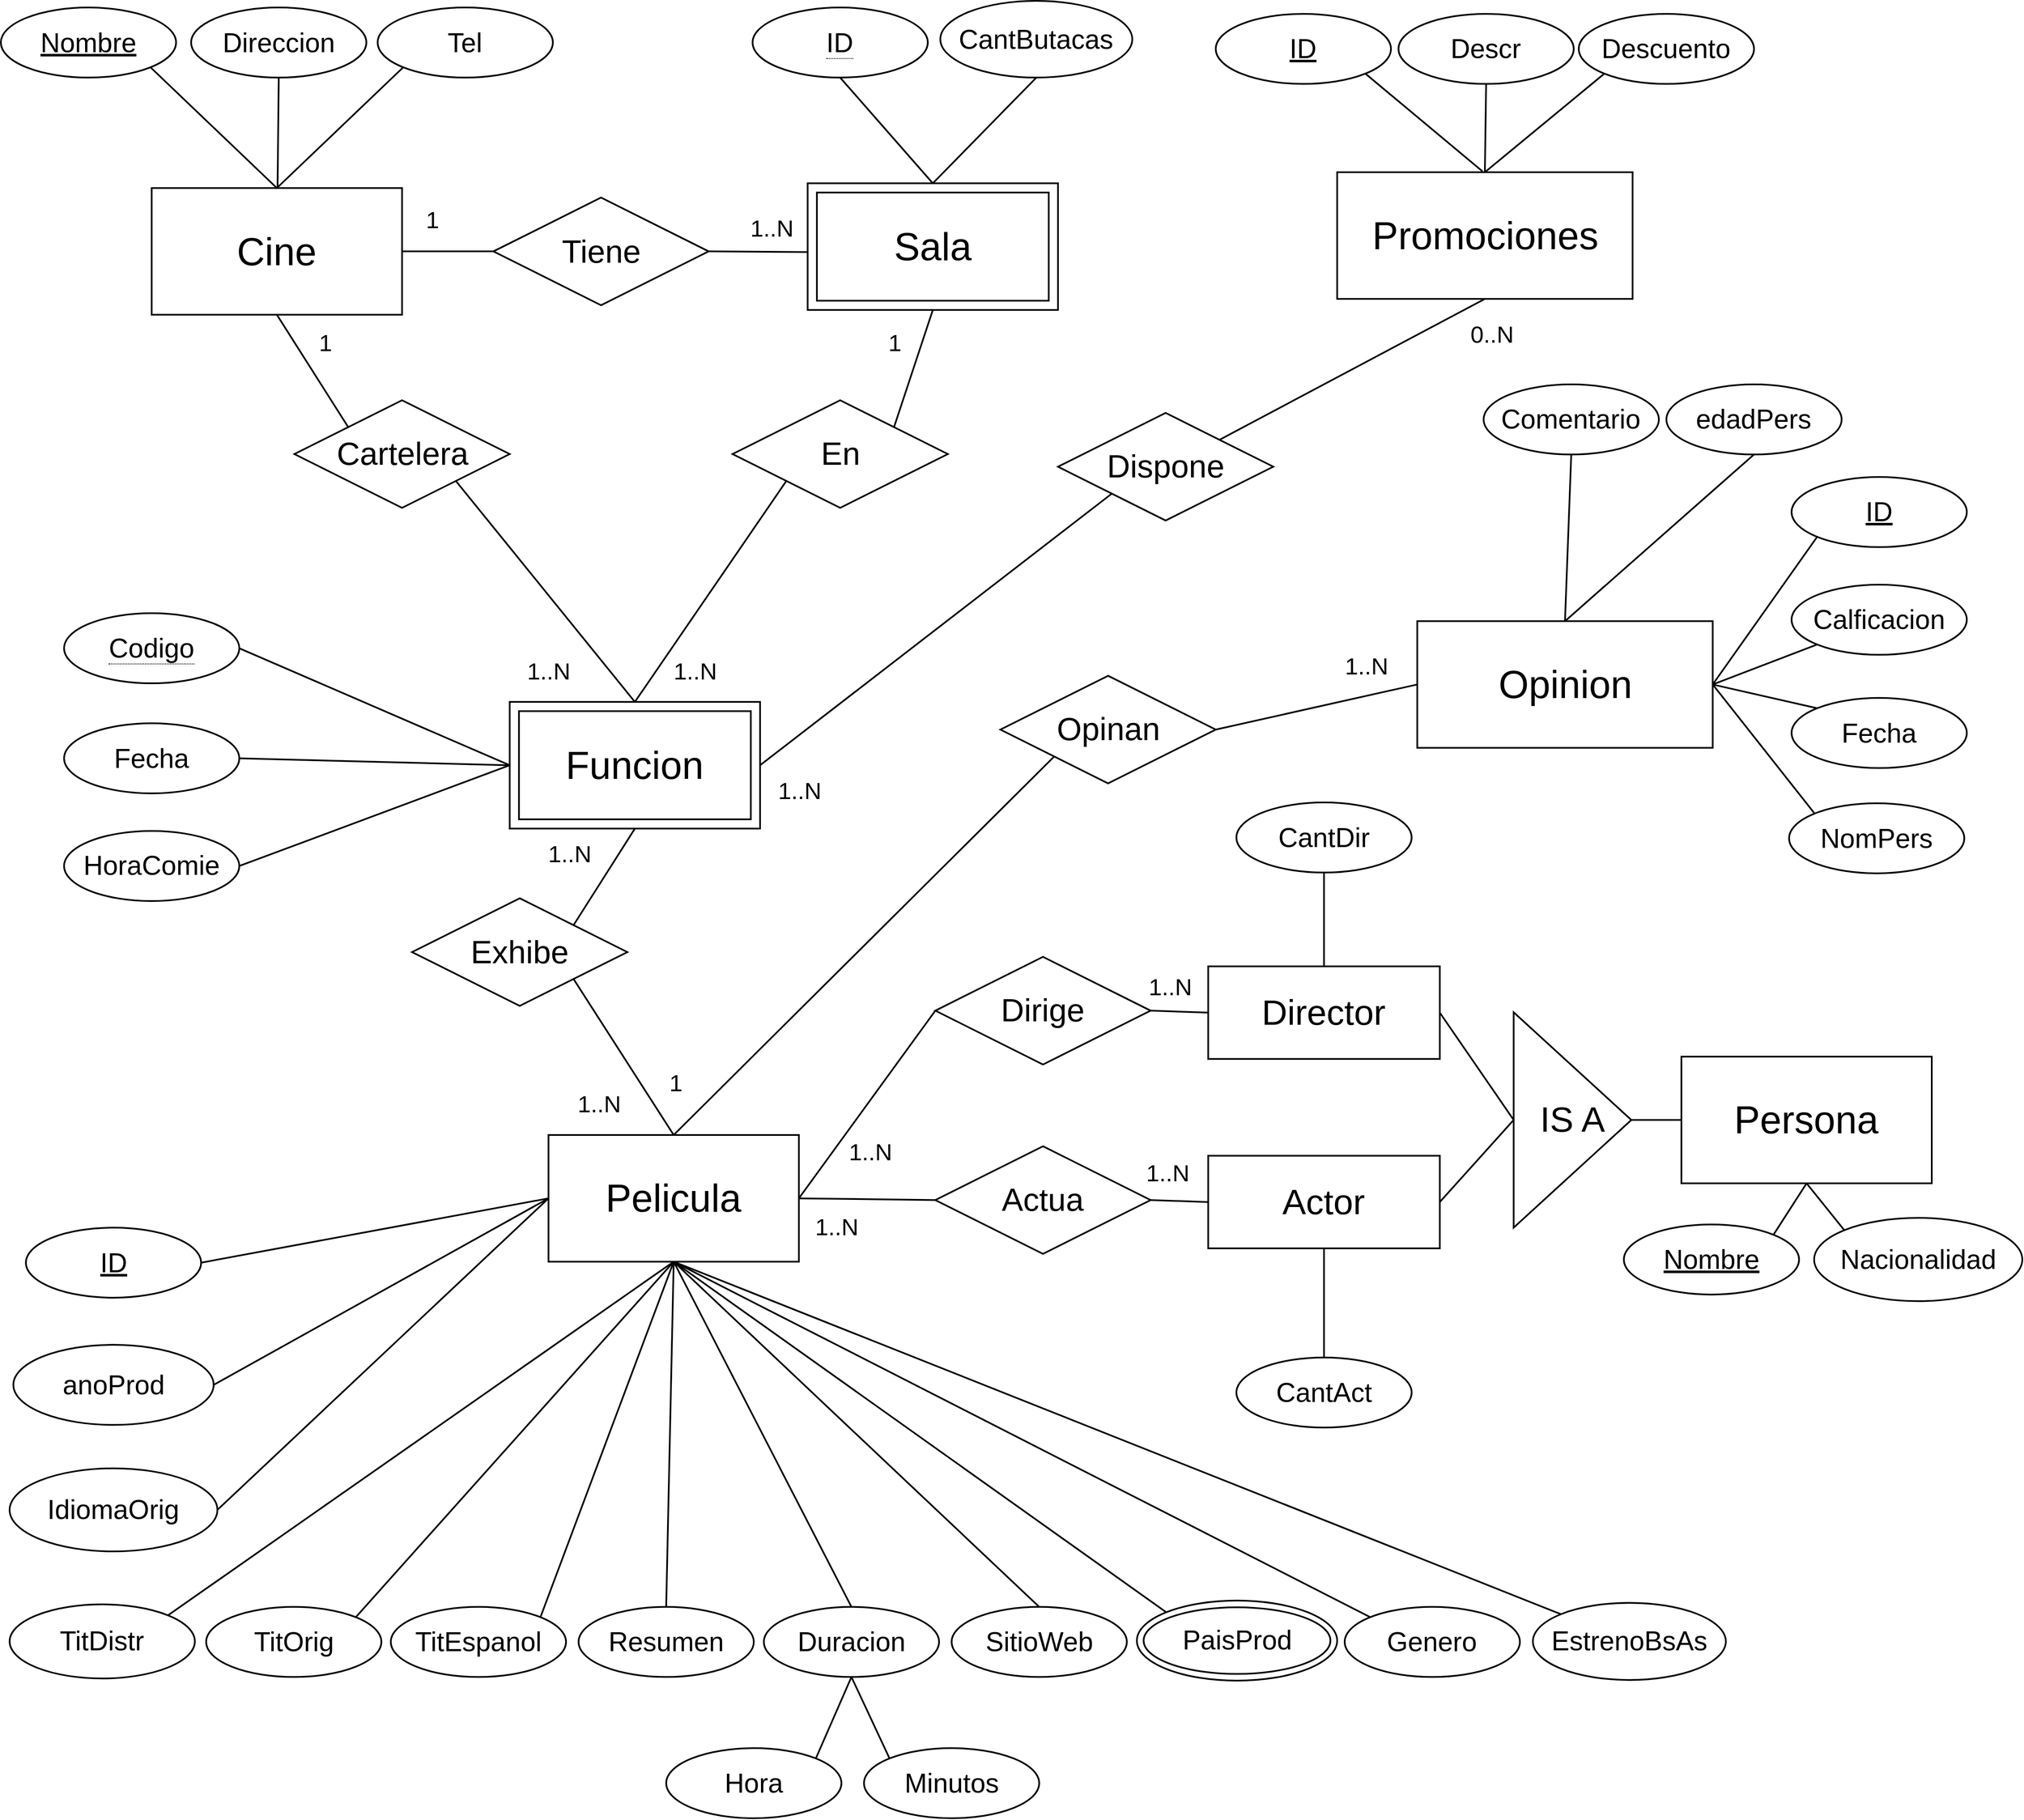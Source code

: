<mxfile version="27.0.9">
  <diagram id="R2lEEEUBdFMjLlhIrx00" name="Page-1">
    <mxGraphModel dx="3565" dy="2193" grid="0" gridSize="10" guides="1" tooltips="1" connect="1" arrows="1" fold="1" page="1" pageScale="1" pageWidth="1600" pageHeight="1200" background="#FFFFFF" math="0" shadow="0" extFonts="Permanent Marker^https://fonts.googleapis.com/css?family=Permanent+Marker">
      <root>
        <mxCell id="0" />
        <mxCell id="1" parent="0" />
        <mxCell id="lXF0hYLI2d02iIyfF7CJ-147" value="PaisProd" style="ellipse;shape=doubleEllipse;margin=8;whiteSpace=wrap;html=1;align=center;aspect=fixed;fontSize=32;fontColor=#000000;fillColor=#FFFFFF;strokeColor=#000000;container=0;strokeWidth=2;" parent="1" vertex="1">
          <mxGeometry x="1670.75" y="1953.892" width="237.796" height="95.118" as="geometry" />
        </mxCell>
        <mxCell id="lXF0hYLI2d02iIyfF7CJ-1" value="&lt;font&gt;Pelicula&lt;/font&gt;" style="rounded=0;whiteSpace=wrap;html=1;fontColor=#000000;labelBackgroundColor=#FFFFFF;strokeColor=#000000;fillColor=#FFFFFF;container=0;fontSize=46;strokeWidth=2;" parent="1" vertex="1">
          <mxGeometry x="972.224" y="1400.972" width="297.245" height="150.454" as="geometry" />
        </mxCell>
        <mxCell id="lXF0hYLI2d02iIyfF7CJ-5" value="&lt;font&gt;IdiomaOrig&lt;/font&gt;" style="ellipse;whiteSpace=wrap;html=1;aspect=fixed;fontSize=32;fontColor=#000000;labelBackgroundColor=#FFFFFF;strokeColor=#000000;fillColor=#FFFFFF;container=0;strokeWidth=2;" parent="1" vertex="1">
          <mxGeometry x="332.404" y="1796.855" width="246.714" height="98.685" as="geometry" />
        </mxCell>
        <mxCell id="lXF0hYLI2d02iIyfF7CJ-6" value="&lt;font&gt;TitOrig&lt;/font&gt;" style="ellipse;whiteSpace=wrap;html=1;aspect=fixed;fontSize=32;fontColor=#000000;labelBackgroundColor=#FFFFFF;strokeColor=#000000;fillColor=#FFFFFF;container=0;strokeWidth=2;" parent="1" vertex="1">
          <mxGeometry x="565.741" y="1961.415" width="208.072" height="83.229" as="geometry" />
        </mxCell>
        <mxCell id="lXF0hYLI2d02iIyfF7CJ-7" value="&lt;font&gt;Duracion&lt;/font&gt;" style="ellipse;whiteSpace=wrap;html=1;aspect=fixed;fontSize=32;fontColor=#000000;labelBackgroundColor=#FFFFFF;strokeColor=#000000;fillColor=#FFFFFF;container=0;strokeWidth=2;" parent="1" vertex="1">
          <mxGeometry x="1227.855" y="1961.415" width="208.072" height="83.229" as="geometry" />
        </mxCell>
        <mxCell id="lXF0hYLI2d02iIyfF7CJ-8" value="&lt;font&gt;SitioWeb&lt;/font&gt;" style="ellipse;whiteSpace=wrap;html=1;aspect=fixed;fontSize=32;fontColor=#000000;labelBackgroundColor=#FFFFFF;strokeColor=#000000;fillColor=#FFFFFF;container=0;strokeWidth=2;" parent="1" vertex="1">
          <mxGeometry x="1450.789" y="1961.415" width="208.072" height="83.229" as="geometry" />
        </mxCell>
        <mxCell id="lXF0hYLI2d02iIyfF7CJ-9" value="&lt;font&gt;anoProd&lt;/font&gt;" style="ellipse;whiteSpace=wrap;html=1;aspect=fixed;fontSize=32;fontColor=#000000;labelBackgroundColor=#FFFFFF;strokeColor=#000000;fillColor=#FFFFFF;container=0;strokeWidth=2;" parent="1" vertex="1">
          <mxGeometry x="336.862" y="1650.162" width="237.796" height="95.118" as="geometry" />
        </mxCell>
        <mxCell id="lXF0hYLI2d02iIyfF7CJ-11" value="&lt;font&gt;TitEspanol&lt;/font&gt;" style="ellipse;whiteSpace=wrap;html=1;aspect=fixed;fontSize=32;fontColor=#000000;labelBackgroundColor=#FFFFFF;strokeColor=#000000;fillColor=#FFFFFF;container=0;strokeWidth=2;" parent="1" vertex="1">
          <mxGeometry x="784.959" y="1961.415" width="208.072" height="83.229" as="geometry" />
        </mxCell>
        <mxCell id="lXF0hYLI2d02iIyfF7CJ-12" value="&lt;font&gt;EstrenoBsAs&lt;/font&gt;" style="ellipse;whiteSpace=wrap;html=1;aspect=fixed;fontSize=32;fontColor=#000000;labelBackgroundColor=#FFFFFF;strokeColor=#000000;fillColor=#FFFFFF;container=0;strokeWidth=2;" parent="1" vertex="1">
          <mxGeometry x="2140.921" y="1956.576" width="229.09" height="91.64" as="geometry" />
        </mxCell>
        <mxCell id="lXF0hYLI2d02iIyfF7CJ-13" value="&lt;font&gt;Minutos&lt;/font&gt;" style="ellipse;whiteSpace=wrap;html=1;aspect=fixed;fontSize=32;fontColor=#000000;labelBackgroundColor=#FFFFFF;strokeColor=#000000;fillColor=#FFFFFF;container=0;strokeWidth=2;" parent="1" vertex="1">
          <mxGeometry x="1346.753" y="2129.171" width="208.072" height="83.229" as="geometry" />
        </mxCell>
        <mxCell id="lXF0hYLI2d02iIyfF7CJ-14" value="&lt;font&gt;Hora&lt;/font&gt;" style="ellipse;whiteSpace=wrap;html=1;aspect=fixed;fontSize=32;fontColor=#000000;labelBackgroundColor=#FFFFFF;strokeColor=#000000;fillColor=#FFFFFF;container=0;strokeWidth=2;" parent="1" vertex="1">
          <mxGeometry x="1111.929" y="2129.171" width="208.072" height="83.229" as="geometry" />
        </mxCell>
        <mxCell id="lXF0hYLI2d02iIyfF7CJ-15" value="&lt;font&gt;Resumen&lt;/font&gt;" style="ellipse;whiteSpace=wrap;html=1;aspect=fixed;fontSize=32;fontColor=#000000;labelBackgroundColor=#FFFFFF;strokeColor=#000000;fillColor=#FFFFFF;container=0;strokeWidth=2;" parent="1" vertex="1">
          <mxGeometry x="1007.893" y="1961.415" width="208.072" height="83.229" as="geometry" />
        </mxCell>
        <mxCell id="lXF0hYLI2d02iIyfF7CJ-16" value="&lt;font&gt;ID&lt;/font&gt;" style="ellipse;whiteSpace=wrap;html=1;aspect=fixed;fontSize=32;fontColor=#000000;labelBackgroundColor=#FFFFFF;strokeColor=#000000;fillColor=#FFFFFF;fontStyle=4;container=0;strokeWidth=2;" parent="1" vertex="1">
          <mxGeometry x="351.725" y="1510.992" width="208.072" height="83.229" as="geometry" />
        </mxCell>
        <mxCell id="lXF0hYLI2d02iIyfF7CJ-18" value="&lt;font&gt;TitDistr&lt;/font&gt;" style="ellipse;whiteSpace=wrap;html=1;aspect=fixed;fontSize=32;fontColor=#000000;labelBackgroundColor=#FFFFFF;strokeColor=#000000;fillColor=#FFFFFF;container=0;strokeWidth=2;" parent="1" vertex="1">
          <mxGeometry x="332.404" y="1958.406" width="219.961" height="87.985" as="geometry" />
        </mxCell>
        <mxCell id="lXF0hYLI2d02iIyfF7CJ-20" value="&lt;font&gt;Actor&lt;/font&gt;" style="rounded=0;whiteSpace=wrap;html=1;fontColor=#000000;labelBackgroundColor=#FFFFFF;strokeColor=#000000;fillColor=#FFFFFF;aspect=fixed;container=0;fontSize=42;strokeWidth=2;" parent="1" vertex="1">
          <mxGeometry x="1755.465" y="1425.609" width="274.952" height="109.981" as="geometry" />
        </mxCell>
        <mxCell id="lXF0hYLI2d02iIyfF7CJ-21" value="&lt;font&gt;Director&lt;/font&gt;" style="rounded=0;whiteSpace=wrap;html=1;fontColor=#000000;labelBackgroundColor=#FFFFFF;strokeColor=#000000;fillColor=#FFFFFF;aspect=fixed;container=0;fontSize=42;strokeWidth=2;" parent="1" vertex="1">
          <mxGeometry x="1755.465" y="1200.68" width="274.952" height="109.981" as="geometry" />
        </mxCell>
        <mxCell id="lXF0hYLI2d02iIyfF7CJ-22" value="&lt;font&gt;Persona&lt;/font&gt;" style="rounded=0;whiteSpace=wrap;html=1;fontColor=#000000;labelBackgroundColor=#FFFFFF;strokeColor=#000000;fillColor=#FFFFFF;container=0;fontSize=46;strokeWidth=2;" parent="1" vertex="1">
          <mxGeometry x="2317.259" y="1307.879" width="297.245" height="150.454" as="geometry" />
        </mxCell>
        <mxCell id="lXF0hYLI2d02iIyfF7CJ-23" value="&lt;font style=&quot;color: rgb(0, 0, 0);&quot;&gt;IS A&lt;/font&gt;" style="triangle;whiteSpace=wrap;html=1;rotation=0;fillColor=#FFFFFF;strokeColor=#000000;container=0;fontSize=42;strokeWidth=2;" parent="1" vertex="1">
          <mxGeometry x="2118.104" y="1255.22" width="139.705" height="255.772" as="geometry" />
        </mxCell>
        <mxCell id="lXF0hYLI2d02iIyfF7CJ-26" value="&lt;font&gt;&lt;u&gt;Nombre&lt;/u&gt;&lt;/font&gt;" style="ellipse;whiteSpace=wrap;html=1;aspect=fixed;fontSize=32;fontColor=#000000;labelBackgroundColor=#FFFFFF;strokeColor=#000000;fillColor=#FFFFFF;container=0;strokeWidth=2;" parent="1" vertex="1">
          <mxGeometry x="2248.892" y="1507.231" width="208.072" height="83.229" as="geometry" />
        </mxCell>
        <mxCell id="lXF0hYLI2d02iIyfF7CJ-27" value="&lt;font&gt;Nacionalidad&lt;/font&gt;" style="ellipse;whiteSpace=wrap;html=1;aspect=fixed;fontSize=32;fontColor=#000000;labelBackgroundColor=#FFFFFF;strokeColor=#000000;fillColor=#FFFFFF;container=0;strokeWidth=2;" parent="1" vertex="1">
          <mxGeometry x="2474.793" y="1499.407" width="247.207" height="98.875" as="geometry" />
        </mxCell>
        <mxCell id="lXF0hYLI2d02iIyfF7CJ-28" value="&lt;font&gt;Cine&lt;/font&gt;" style="rounded=0;whiteSpace=wrap;html=1;fontColor=#000000;labelBackgroundColor=#FFFFFF;strokeColor=#000000;fillColor=#FFFFFF;container=0;fontSize=46;strokeWidth=2;" parent="1" vertex="1">
          <mxGeometry x="501.09" y="276.326" width="297.245" height="150.454" as="geometry" />
        </mxCell>
        <mxCell id="lXF0hYLI2d02iIyfF7CJ-31" value="&lt;font&gt;Tiene&lt;/font&gt;" style="shape=rhombus;perimeter=rhombusPerimeter;whiteSpace=wrap;html=1;align=center;fontColor=#000000;labelBackgroundColor=#FFFFFF;fillColor=#FFFFFF;strokeColor=#000000;aspect=fixed;fontSize=38;container=0;strokeWidth=2;" parent="1" vertex="1">
          <mxGeometry x="906.77" y="287.653" width="255.631" height="127.815" as="geometry" />
        </mxCell>
        <mxCell id="lXF0hYLI2d02iIyfF7CJ-38" value="&lt;font&gt;Fecha&lt;/font&gt;" style="ellipse;whiteSpace=wrap;html=1;aspect=fixed;fontSize=32;fontColor=#000000;labelBackgroundColor=#FFFFFF;strokeColor=#000000;fillColor=#FFFFFF;container=0;strokeWidth=2;" parent="1" vertex="1">
          <mxGeometry x="397.054" y="911.996" width="208.072" height="83.229" as="geometry" />
        </mxCell>
        <mxCell id="lXF0hYLI2d02iIyfF7CJ-39" value="&lt;font&gt;HoraComie&lt;/font&gt;" style="ellipse;whiteSpace=wrap;html=1;aspect=fixed;fontSize=32;fontColor=#000000;labelBackgroundColor=#FFFFFF;strokeColor=#000000;fillColor=#FFFFFF;container=0;strokeWidth=2;" parent="1" vertex="1">
          <mxGeometry x="397.054" y="1039.882" width="208.072" height="83.229" as="geometry" />
        </mxCell>
        <mxCell id="lXF0hYLI2d02iIyfF7CJ-40" value="&lt;font&gt;Promociones&lt;/font&gt;" style="rounded=0;whiteSpace=wrap;html=1;fontColor=#000000;labelBackgroundColor=#FFFFFF;strokeColor=#000000;fillColor=#FFFFFF;container=0;fontSize=46;strokeWidth=2;" parent="1" vertex="1">
          <mxGeometry x="1908.546" y="257.52" width="350.749" height="150.454" as="geometry" />
        </mxCell>
        <mxCell id="lXF0hYLI2d02iIyfF7CJ-41" value="&lt;font&gt;Descr&lt;/font&gt;" style="ellipse;whiteSpace=wrap;html=1;aspect=fixed;fontSize=32;fontColor=#000000;labelBackgroundColor=#FFFFFF;strokeColor=#000000;fillColor=#FFFFFF;container=0;strokeWidth=2;" parent="1" vertex="1">
          <mxGeometry x="1981.371" y="69.452" width="208.072" height="83.229" as="geometry" />
        </mxCell>
        <mxCell id="lXF0hYLI2d02iIyfF7CJ-42" value="&lt;font&gt;Descuento&lt;/font&gt;" style="ellipse;whiteSpace=wrap;html=1;aspect=fixed;fontSize=32;fontColor=#000000;labelBackgroundColor=#FFFFFF;strokeColor=#000000;fillColor=#FFFFFF;container=0;strokeWidth=2;" parent="1" vertex="1">
          <mxGeometry x="2195.388" y="69.452" width="208.072" height="83.229" as="geometry" />
        </mxCell>
        <mxCell id="lXF0hYLI2d02iIyfF7CJ-44" value="&lt;font&gt;CantButacas&lt;/font&gt;" style="ellipse;whiteSpace=wrap;html=1;aspect=fixed;fontSize=32;fontColor=#000000;labelBackgroundColor=#FFFFFF;strokeColor=#000000;fillColor=#FFFFFF;container=0;strokeWidth=2;" parent="1" vertex="1">
          <mxGeometry x="1437.417" y="54" width="227.9" height="91.164" as="geometry" />
        </mxCell>
        <mxCell id="lXF0hYLI2d02iIyfF7CJ-45" value="Nombre" style="ellipse;whiteSpace=wrap;html=1;aspect=fixed;fontSize=32;fontColor=#000000;labelBackgroundColor=#FFFFFF;strokeColor=#000000;fillColor=#FFFFFF;fontStyle=4;container=0;strokeWidth=2;" parent="1" vertex="1">
          <mxGeometry x="322" y="61.929" width="208.072" height="83.229" as="geometry" />
        </mxCell>
        <mxCell id="lXF0hYLI2d02iIyfF7CJ-46" value="&lt;font&gt;Direccion&lt;/font&gt;" style="ellipse;whiteSpace=wrap;html=1;aspect=fixed;fontSize=32;fontColor=#000000;labelBackgroundColor=#FFFFFF;strokeColor=#000000;fillColor=#FFFFFF;container=0;strokeWidth=2;" parent="1" vertex="1">
          <mxGeometry x="547.906" y="61.929" width="208.072" height="83.229" as="geometry" />
        </mxCell>
        <mxCell id="lXF0hYLI2d02iIyfF7CJ-47" value="&lt;font style=&quot;color: rgb(0, 0, 0);&quot;&gt;Sala&lt;/font&gt;" style="shape=ext;margin=8;double=1;whiteSpace=wrap;html=1;align=center;fillColor=#FFFFFF;strokeColor=#000000;fontColor=#000000;container=0;fontSize=46;strokeWidth=2;" parent="1" vertex="1">
          <mxGeometry x="1279.873" y="270.684" width="297.245" height="150.454" as="geometry" />
        </mxCell>
        <mxCell id="lXF0hYLI2d02iIyfF7CJ-49" value="&lt;font&gt;Tel&lt;/font&gt;" style="ellipse;whiteSpace=wrap;html=1;aspect=fixed;fontSize=32;fontColor=#000000;labelBackgroundColor=#FFFFFF;strokeColor=#000000;fillColor=#FFFFFF;container=0;strokeWidth=2;" parent="1" vertex="1">
          <mxGeometry x="769.354" y="61.929" width="208.072" height="83.229" as="geometry" />
        </mxCell>
        <mxCell id="lXF0hYLI2d02iIyfF7CJ-50" value="&lt;font&gt;Opinion&lt;/font&gt;" style="rounded=0;whiteSpace=wrap;html=1;fontColor=#000000;labelBackgroundColor=#FFFFFF;strokeColor=#000000;fillColor=#FFFFFF;container=0;fontSize=46;strokeWidth=2;" parent="1" vertex="1">
          <mxGeometry x="2003.665" y="790.692" width="350.749" height="150.454" as="geometry" />
        </mxCell>
        <mxCell id="lXF0hYLI2d02iIyfF7CJ-51" value="&lt;font&gt;NomPers&lt;/font&gt;" style="ellipse;whiteSpace=wrap;html=1;aspect=fixed;fontSize=32;fontColor=#000000;labelBackgroundColor=#FFFFFF;strokeColor=#000000;fillColor=#FFFFFF;container=0;strokeWidth=2;" parent="1" vertex="1">
          <mxGeometry x="2445.074" y="1006.97" width="208.072" height="83.229" as="geometry" />
        </mxCell>
        <mxCell id="lXF0hYLI2d02iIyfF7CJ-52" value="&lt;font&gt;edadPers&lt;/font&gt;" style="ellipse;whiteSpace=wrap;html=1;aspect=fixed;fontSize=32;fontColor=#000000;labelBackgroundColor=#FFFFFF;strokeColor=#000000;fillColor=#FFFFFF;container=0;strokeWidth=2;" parent="1" vertex="1">
          <mxGeometry x="2299.424" y="509.531" width="208.072" height="83.229" as="geometry" />
        </mxCell>
        <mxCell id="lXF0hYLI2d02iIyfF7CJ-53" value="&lt;font&gt;Fecha&lt;/font&gt;" style="ellipse;whiteSpace=wrap;html=1;aspect=fixed;fontSize=32;fontColor=#000000;labelBackgroundColor=#FFFFFF;strokeColor=#000000;fillColor=#FFFFFF;container=0;strokeWidth=2;" parent="1" vertex="1">
          <mxGeometry x="2448.046" y="881.905" width="208.072" height="83.229" as="geometry" />
        </mxCell>
        <mxCell id="lXF0hYLI2d02iIyfF7CJ-54" value="&lt;font&gt;Calficacion&lt;/font&gt;" style="ellipse;whiteSpace=wrap;html=1;aspect=fixed;fontSize=32;fontColor=#000000;labelBackgroundColor=#FFFFFF;strokeColor=#000000;fillColor=#FFFFFF;container=0;strokeWidth=2;" parent="1" vertex="1">
          <mxGeometry x="2448.046" y="747.436" width="208.072" height="83.229" as="geometry" />
        </mxCell>
        <mxCell id="lXF0hYLI2d02iIyfF7CJ-55" value="&lt;font&gt;Comentario&lt;/font&gt;" style="ellipse;whiteSpace=wrap;html=1;aspect=fixed;fontSize=32;fontColor=#000000;labelBackgroundColor=#FFFFFF;strokeColor=#000000;fillColor=#FFFFFF;container=0;strokeWidth=2;" parent="1" vertex="1">
          <mxGeometry x="2082.435" y="509.531" width="208.072" height="83.229" as="geometry" />
        </mxCell>
        <mxCell id="lXF0hYLI2d02iIyfF7CJ-56" value="&lt;font&gt;ID&lt;/font&gt;" style="ellipse;whiteSpace=wrap;html=1;aspect=fixed;fontSize=32;fontColor=#000000;labelBackgroundColor=#FFFFFF;strokeColor=#000000;fillColor=#FFFFFF;fontStyle=4;container=0;strokeWidth=2;" parent="1" vertex="1">
          <mxGeometry x="2448.046" y="619.55" width="208.072" height="83.229" as="geometry" />
        </mxCell>
        <mxCell id="lXF0hYLI2d02iIyfF7CJ-57" value="&lt;font&gt;Genero&lt;/font&gt;" style="ellipse;whiteSpace=wrap;html=1;aspect=fixed;fontSize=32;fontColor=#000000;labelBackgroundColor=#FFFFFF;strokeColor=#000000;fillColor=#FFFFFF;container=0;strokeWidth=2;" parent="1" vertex="1">
          <mxGeometry x="1917.464" y="1961.415" width="208.072" height="83.229" as="geometry" />
        </mxCell>
        <mxCell id="lXF0hYLI2d02iIyfF7CJ-58" value="&lt;font&gt;Dirige&lt;/font&gt;" style="shape=rhombus;perimeter=rhombusPerimeter;whiteSpace=wrap;html=1;align=center;fontColor=#000000;labelBackgroundColor=#FFFFFF;fillColor=#FFFFFF;strokeColor=#000000;aspect=fixed;fontSize=38;container=0;strokeWidth=2;" parent="1" vertex="1">
          <mxGeometry x="1431.468" y="1189.396" width="255.631" height="127.815" as="geometry" />
        </mxCell>
        <mxCell id="lXF0hYLI2d02iIyfF7CJ-59" value="&lt;font&gt;Actua&lt;/font&gt;" style="shape=rhombus;perimeter=rhombusPerimeter;whiteSpace=wrap;html=1;align=center;fontColor=#000000;labelBackgroundColor=#FFFFFF;fillColor=#FFFFFF;strokeColor=#000000;aspect=fixed;fontSize=38;container=0;strokeWidth=2;" parent="1" vertex="1">
          <mxGeometry x="1431.468" y="1414.325" width="255.631" height="127.815" as="geometry" />
        </mxCell>
        <mxCell id="lXF0hYLI2d02iIyfF7CJ-65" value="" style="endArrow=none;html=1;rounded=0;strokeColor=#000000;entryX=0;entryY=0.5;entryDx=0;entryDy=0;exitX=1;exitY=0.5;exitDx=0;exitDy=0;strokeWidth=2;" parent="1" source="lXF0hYLI2d02iIyfF7CJ-28" target="lXF0hYLI2d02iIyfF7CJ-31" edge="1">
          <mxGeometry width="50" height="50" relative="1" as="geometry">
            <mxPoint x="834.005" y="620.491" as="sourcePoint" />
            <mxPoint x="961.82" y="355.315" as="targetPoint" />
          </mxGeometry>
        </mxCell>
        <mxCell id="lXF0hYLI2d02iIyfF7CJ-66" value="" style="endArrow=none;html=1;rounded=0;strokeColor=#000000;entryX=0.002;entryY=0.543;entryDx=0;entryDy=0;entryPerimeter=0;exitX=1;exitY=0.5;exitDx=0;exitDy=0;strokeWidth=2;" parent="1" source="lXF0hYLI2d02iIyfF7CJ-31" target="lXF0hYLI2d02iIyfF7CJ-47" edge="1">
          <mxGeometry width="50" height="50" relative="1" as="geometry">
            <mxPoint x="1220.424" y="351.554" as="sourcePoint" />
            <mxPoint x="1395.798" y="486.962" as="targetPoint" />
          </mxGeometry>
        </mxCell>
        <mxCell id="lXF0hYLI2d02iIyfF7CJ-68" value="1..N" style="text;html=1;align=center;verticalAlign=middle;resizable=0;points=[];autosize=1;strokeColor=none;fillColor=none;fontColor=#000000;fontSize=28;container=0;strokeWidth=2;" parent="1" vertex="1">
          <mxGeometry x="1203.483" y="300.999" width="68" height="46" as="geometry" />
        </mxCell>
        <mxCell id="lXF0hYLI2d02iIyfF7CJ-69" value="1" style="text;html=1;align=center;verticalAlign=middle;resizable=0;points=[];autosize=1;strokeColor=none;fillColor=none;fontColor=#000000;fontSize=28;container=0;strokeWidth=2;" parent="1" vertex="1">
          <mxGeometry x="817.0" y="290.999" width="34" height="46" as="geometry" />
        </mxCell>
        <mxCell id="lXF0hYLI2d02iIyfF7CJ-70" value="" style="endArrow=none;html=1;rounded=0;strokeColor=#000000;entryX=0;entryY=0.5;entryDx=0;entryDy=0;exitX=1;exitY=0.5;exitDx=0;exitDy=0;strokeWidth=2;" parent="1" source="lXF0hYLI2d02iIyfF7CJ-21" target="lXF0hYLI2d02iIyfF7CJ-23" edge="1">
          <mxGeometry width="50" height="50" relative="1" as="geometry">
            <mxPoint x="2153.774" y="1149.902" as="sourcePoint" />
            <mxPoint x="2296.451" y="1149.902" as="targetPoint" />
          </mxGeometry>
        </mxCell>
        <mxCell id="lXF0hYLI2d02iIyfF7CJ-71" value="" style="endArrow=none;html=1;rounded=0;strokeColor=#000000;entryX=0;entryY=0.5;entryDx=0;entryDy=0;exitX=1;exitY=0.5;exitDx=0;exitDy=0;strokeWidth=2;" parent="1" source="lXF0hYLI2d02iIyfF7CJ-20" target="lXF0hYLI2d02iIyfF7CJ-23" edge="1">
          <mxGeometry width="50" height="50" relative="1" as="geometry">
            <mxPoint x="2204.305" y="1635.117" as="sourcePoint" />
            <mxPoint x="2269.699" y="1747.958" as="targetPoint" />
          </mxGeometry>
        </mxCell>
        <mxCell id="lXF0hYLI2d02iIyfF7CJ-72" value="" style="endArrow=none;html=1;rounded=0;strokeColor=#000000;entryX=0;entryY=0.5;entryDx=0;entryDy=0;exitX=1;exitY=0.5;exitDx=0;exitDy=0;strokeWidth=2;" parent="1" source="lXF0hYLI2d02iIyfF7CJ-23" target="lXF0hYLI2d02iIyfF7CJ-22" edge="1">
          <mxGeometry width="50" height="50" relative="1" as="geometry">
            <mxPoint x="2220.654" y="1514.753" as="sourcePoint" />
            <mxPoint x="2286.048" y="1401.913" as="targetPoint" />
          </mxGeometry>
        </mxCell>
        <mxCell id="lXF0hYLI2d02iIyfF7CJ-73" value="" style="endArrow=none;html=1;rounded=0;strokeColor=#000000;entryX=0;entryY=0.5;entryDx=0;entryDy=0;exitX=1;exitY=0.5;exitDx=0;exitDy=0;strokeWidth=2;" parent="1" source="lXF0hYLI2d02iIyfF7CJ-59" target="lXF0hYLI2d02iIyfF7CJ-20" edge="1">
          <mxGeometry width="50" height="50" relative="1" as="geometry">
            <mxPoint x="1675.209" y="1578.696" as="sourcePoint" />
            <mxPoint x="1740.603" y="1465.856" as="targetPoint" />
          </mxGeometry>
        </mxCell>
        <mxCell id="lXF0hYLI2d02iIyfF7CJ-74" value="" style="endArrow=none;html=1;rounded=0;strokeColor=#000000;entryX=0;entryY=0.5;entryDx=0;entryDy=0;exitX=1;exitY=0.5;exitDx=0;exitDy=0;strokeWidth=2;" parent="1" source="lXF0hYLI2d02iIyfF7CJ-58" target="lXF0hYLI2d02iIyfF7CJ-21" edge="1">
          <mxGeometry width="50" height="50" relative="1" as="geometry">
            <mxPoint x="1669.264" y="1341.731" as="sourcePoint" />
            <mxPoint x="1734.658" y="1228.89" as="targetPoint" />
            <Array as="points" />
          </mxGeometry>
        </mxCell>
        <mxCell id="lXF0hYLI2d02iIyfF7CJ-75" value="" style="endArrow=none;html=1;rounded=0;strokeColor=#000000;entryX=0.5;entryY=1;entryDx=0;entryDy=0;exitX=1;exitY=0;exitDx=0;exitDy=0;strokeWidth=2;" parent="1" source="lXF0hYLI2d02iIyfF7CJ-26" target="lXF0hYLI2d02iIyfF7CJ-22" edge="1">
          <mxGeometry width="50" height="50" relative="1" as="geometry">
            <mxPoint x="2367.79" y="1563.651" as="sourcePoint" />
            <mxPoint x="2433.184" y="1450.81" as="targetPoint" />
          </mxGeometry>
        </mxCell>
        <mxCell id="lXF0hYLI2d02iIyfF7CJ-76" value="" style="endArrow=none;html=1;rounded=0;strokeColor=#000000;entryX=0.5;entryY=1;entryDx=0;entryDy=0;exitX=0;exitY=0;exitDx=0;exitDy=0;strokeWidth=2;" parent="1" source="lXF0hYLI2d02iIyfF7CJ-27" target="lXF0hYLI2d02iIyfF7CJ-22" edge="1">
          <mxGeometry width="50" height="50" relative="1" as="geometry">
            <mxPoint x="2510.468" y="1570.798" as="sourcePoint" />
            <mxPoint x="2575.862" y="1457.957" as="targetPoint" />
          </mxGeometry>
        </mxCell>
        <mxCell id="lXF0hYLI2d02iIyfF7CJ-77" value="" style="endArrow=none;html=1;rounded=0;strokeColor=#000000;entryX=0;entryY=0.5;entryDx=0;entryDy=0;exitX=1;exitY=0.5;exitDx=0;exitDy=0;strokeWidth=2;" parent="1" source="lXF0hYLI2d02iIyfF7CJ-1" target="lXF0hYLI2d02iIyfF7CJ-58" edge="1">
          <mxGeometry width="50" height="50" relative="1" as="geometry">
            <mxPoint x="1140.167" y="1577.756" as="sourcePoint" />
            <mxPoint x="1205.561" y="1464.915" as="targetPoint" />
            <Array as="points" />
          </mxGeometry>
        </mxCell>
        <mxCell id="lXF0hYLI2d02iIyfF7CJ-78" value="" style="endArrow=none;html=1;rounded=0;strokeColor=#000000;entryX=0;entryY=0.5;entryDx=0;entryDy=0;exitX=1;exitY=0.5;exitDx=0;exitDy=0;strokeWidth=2;" parent="1" source="lXF0hYLI2d02iIyfF7CJ-1" target="lXF0hYLI2d02iIyfF7CJ-59" edge="1">
          <mxGeometry width="50" height="50" relative="1" as="geometry">
            <mxPoint x="1178.809" y="1762.063" as="sourcePoint" />
            <mxPoint x="1244.203" y="1649.222" as="targetPoint" />
            <Array as="points" />
          </mxGeometry>
        </mxCell>
        <mxCell id="lXF0hYLI2d02iIyfF7CJ-79" value="Cartelera" style="shape=rhombus;perimeter=rhombusPerimeter;whiteSpace=wrap;html=1;align=center;fontColor=#000000;labelBackgroundColor=#FFFFFF;fillColor=#FFFFFF;strokeColor=#000000;aspect=fixed;fontSize=38;container=0;strokeWidth=2;" parent="1" vertex="1">
          <mxGeometry x="670.52" y="528.337" width="255.631" height="127.815" as="geometry" />
        </mxCell>
        <mxCell id="lXF0hYLI2d02iIyfF7CJ-80" value="En" style="shape=rhombus;perimeter=rhombusPerimeter;whiteSpace=wrap;html=1;align=center;fontColor=#000000;labelBackgroundColor=#FFFFFF;fillColor=#FFFFFF;strokeColor=#000000;aspect=fixed;fontSize=38;container=0;strokeWidth=2;" parent="1" vertex="1">
          <mxGeometry x="1190.699" y="528.337" width="255.631" height="127.815" as="geometry" />
        </mxCell>
        <mxCell id="lXF0hYLI2d02iIyfF7CJ-81" value="Exhibe" style="shape=rhombus;perimeter=rhombusPerimeter;whiteSpace=wrap;html=1;align=center;fontColor=#000000;labelBackgroundColor=#FFFFFF;fillColor=#FFFFFF;strokeColor=#000000;aspect=fixed;fontSize=38;container=0;strokeWidth=2;" parent="1" vertex="1">
          <mxGeometry x="810.225" y="1119.811" width="255.631" height="127.815" as="geometry" />
        </mxCell>
        <mxCell id="lXF0hYLI2d02iIyfF7CJ-82" value="&lt;font style=&quot;color: rgb(0, 0, 0);&quot;&gt;Funcion&lt;/font&gt;" style="shape=ext;margin=8;double=1;whiteSpace=wrap;html=1;align=center;fillColor=#FFFFFF;strokeColor=#000000;fontColor=#000000;container=0;fontSize=46;strokeWidth=2;" parent="1" vertex="1">
          <mxGeometry x="926.151" y="886.607" width="297.245" height="150.454" as="geometry" />
        </mxCell>
        <mxCell id="lXF0hYLI2d02iIyfF7CJ-83" value="" style="endArrow=none;html=1;rounded=0;strokeColor=#000000;entryX=1;entryY=0;entryDx=0;entryDy=0;exitX=0.5;exitY=1;exitDx=0;exitDy=0;strokeWidth=2;" parent="1" source="lXF0hYLI2d02iIyfF7CJ-82" target="lXF0hYLI2d02iIyfF7CJ-81" edge="1">
          <mxGeometry width="50" height="50" relative="1" as="geometry">
            <mxPoint x="1003.435" y="1032.359" as="sourcePoint" />
            <mxPoint x="1169.892" y="1032.359" as="targetPoint" />
          </mxGeometry>
        </mxCell>
        <mxCell id="lXF0hYLI2d02iIyfF7CJ-84" value="" style="endArrow=none;html=1;rounded=0;strokeColor=#000000;entryX=0.5;entryY=0;entryDx=0;entryDy=0;exitX=1;exitY=1;exitDx=0;exitDy=0;strokeWidth=2;" parent="1" source="lXF0hYLI2d02iIyfF7CJ-81" target="lXF0hYLI2d02iIyfF7CJ-1" edge="1">
          <mxGeometry width="50" height="50" relative="1" as="geometry">
            <mxPoint x="1009.38" y="1416.018" as="sourcePoint" />
            <mxPoint x="1175.837" y="1416.018" as="targetPoint" />
          </mxGeometry>
        </mxCell>
        <mxCell id="lXF0hYLI2d02iIyfF7CJ-85" value="" style="endArrow=none;html=1;rounded=0;strokeColor=#000000;entryX=0;entryY=0;entryDx=0;entryDy=0;exitX=0.5;exitY=1;exitDx=0;exitDy=0;strokeWidth=2;" parent="1" source="lXF0hYLI2d02iIyfF7CJ-28" target="lXF0hYLI2d02iIyfF7CJ-79" edge="1">
          <mxGeometry width="50" height="50" relative="1" as="geometry">
            <mxPoint x="700.245" y="464.394" as="sourcePoint" />
            <mxPoint x="866.702" y="464.394" as="targetPoint" />
          </mxGeometry>
        </mxCell>
        <mxCell id="lXF0hYLI2d02iIyfF7CJ-86" value="" style="endArrow=none;html=1;rounded=0;strokeColor=#000000;entryX=0.5;entryY=0;entryDx=0;entryDy=0;exitX=1;exitY=1;exitDx=0;exitDy=0;strokeWidth=2;" parent="1" source="lXF0hYLI2d02iIyfF7CJ-79" target="lXF0hYLI2d02iIyfF7CJ-82" edge="1">
          <mxGeometry width="50" height="50" relative="1" as="geometry">
            <mxPoint x="825.088" y="742.735" as="sourcePoint" />
            <mxPoint x="991.545" y="742.735" as="targetPoint" />
          </mxGeometry>
        </mxCell>
        <mxCell id="lXF0hYLI2d02iIyfF7CJ-87" value="" style="endArrow=none;html=1;rounded=0;strokeColor=#000000;entryX=0.5;entryY=1;entryDx=0;entryDy=0;exitX=1;exitY=0;exitDx=0;exitDy=0;strokeWidth=2;" parent="1" source="lXF0hYLI2d02iIyfF7CJ-80" target="lXF0hYLI2d02iIyfF7CJ-47" edge="1">
          <mxGeometry width="50" height="50" relative="1" as="geometry">
            <mxPoint x="1383.909" y="502.008" as="sourcePoint" />
            <mxPoint x="1550.366" y="502.008" as="targetPoint" />
          </mxGeometry>
        </mxCell>
        <mxCell id="lXF0hYLI2d02iIyfF7CJ-88" value="" style="endArrow=none;html=1;rounded=0;strokeColor=#000000;entryX=0;entryY=1;entryDx=0;entryDy=0;exitX=0.5;exitY=0;exitDx=0;exitDy=0;strokeWidth=2;" parent="1" source="lXF0hYLI2d02iIyfF7CJ-82" target="lXF0hYLI2d02iIyfF7CJ-80" edge="1">
          <mxGeometry width="50" height="50" relative="1" as="geometry">
            <mxPoint x="1071.801" y="851.814" as="sourcePoint" />
            <mxPoint x="1238.258" y="851.814" as="targetPoint" />
          </mxGeometry>
        </mxCell>
        <mxCell id="lXF0hYLI2d02iIyfF7CJ-89" value="1" style="text;html=1;align=center;verticalAlign=middle;resizable=0;points=[];autosize=1;strokeColor=none;fillColor=none;fontColor=#000000;fontSize=28;container=0;strokeWidth=2;" parent="1" vertex="1">
          <mxGeometry x="690.002" y="437.003" width="34" height="46" as="geometry" />
        </mxCell>
        <mxCell id="lXF0hYLI2d02iIyfF7CJ-90" value="1" style="text;html=1;align=center;verticalAlign=middle;resizable=0;points=[];autosize=1;strokeColor=none;fillColor=none;fontColor=#000000;fontSize=28;container=0;strokeWidth=2;" parent="1" vertex="1">
          <mxGeometry x="1365.999" y="437.001" width="34" height="46" as="geometry" />
        </mxCell>
        <mxCell id="lXF0hYLI2d02iIyfF7CJ-94" value="1..N" style="text;html=1;align=center;verticalAlign=middle;resizable=0;points=[];autosize=1;strokeColor=none;fillColor=none;fontColor=#000000;fontSize=28;container=0;strokeWidth=2;" parent="1" vertex="1">
          <mxGeometry x="1111.925" y="827.003" width="68" height="46" as="geometry" />
        </mxCell>
        <mxCell id="lXF0hYLI2d02iIyfF7CJ-95" value="1..N" style="text;html=1;align=center;verticalAlign=middle;resizable=0;points=[];autosize=1;strokeColor=none;fillColor=none;fontColor=#000000;fontSize=28;container=0;strokeWidth=2;" parent="1" vertex="1">
          <mxGeometry x="997.861" y="1341.001" width="68" height="46" as="geometry" />
        </mxCell>
        <mxCell id="lXF0hYLI2d02iIyfF7CJ-96" value="1..N" style="text;html=1;align=center;verticalAlign=middle;resizable=0;points=[];autosize=1;strokeColor=none;fillColor=none;fontColor=#000000;fontSize=28;container=0;strokeWidth=2;" parent="1" vertex="1">
          <mxGeometry x="963.002" y="1044.203" width="68" height="46" as="geometry" />
        </mxCell>
        <mxCell id="lXF0hYLI2d02iIyfF7CJ-97" value="1..N" style="text;html=1;align=center;verticalAlign=middle;resizable=0;points=[];autosize=1;strokeColor=none;fillColor=none;fontColor=#000000;fontSize=28;container=0;strokeWidth=2;" parent="1" vertex="1">
          <mxGeometry x="938.004" y="827.003" width="68" height="46" as="geometry" />
        </mxCell>
        <mxCell id="lXF0hYLI2d02iIyfF7CJ-98" value="&lt;font&gt;Dispone&lt;/font&gt;" style="shape=rhombus;perimeter=rhombusPerimeter;whiteSpace=wrap;html=1;align=center;fontColor=#000000;labelBackgroundColor=#FFFFFF;fillColor=#FFFFFF;strokeColor=#000000;aspect=fixed;fontSize=38;container=0;strokeWidth=2;" parent="1" vertex="1">
          <mxGeometry x="1577.118" y="543.383" width="255.631" height="127.815" as="geometry" />
        </mxCell>
        <mxCell id="lXF0hYLI2d02iIyfF7CJ-100" value="0..N" style="text;html=1;align=center;verticalAlign=middle;resizable=0;points=[];autosize=1;strokeColor=none;fillColor=none;fontColor=#000000;fontSize=28;container=0;strokeWidth=2;" parent="1" vertex="1">
          <mxGeometry x="2057.536" y="426.776" width="68" height="46" as="geometry" />
        </mxCell>
        <mxCell id="lXF0hYLI2d02iIyfF7CJ-102" value="" style="endArrow=none;html=1;rounded=0;strokeColor=#000000;entryX=0;entryY=1;entryDx=0;entryDy=0;exitX=1;exitY=0.5;exitDx=0;exitDy=0;strokeWidth=2;" parent="1" source="lXF0hYLI2d02iIyfF7CJ-82" target="lXF0hYLI2d02iIyfF7CJ-98" edge="1">
          <mxGeometry width="50" height="50" relative="1" as="geometry">
            <mxPoint x="1211.506" y="1111.348" as="sourcePoint" />
            <mxPoint x="1464.165" y="930.803" as="targetPoint" />
          </mxGeometry>
        </mxCell>
        <mxCell id="lXF0hYLI2d02iIyfF7CJ-103" value="" style="endArrow=none;html=1;rounded=0;strokeColor=#000000;exitX=1;exitY=0;exitDx=0;exitDy=0;entryX=0.5;entryY=1;entryDx=0;entryDy=0;strokeWidth=2;" parent="1" source="lXF0hYLI2d02iIyfF7CJ-98" target="lXF0hYLI2d02iIyfF7CJ-40" edge="1">
          <mxGeometry width="50" height="50" relative="1" as="geometry">
            <mxPoint x="1880.308" y="848.053" as="sourcePoint" />
            <mxPoint x="1963.537" y="675.03" as="targetPoint" />
          </mxGeometry>
        </mxCell>
        <mxCell id="lXF0hYLI2d02iIyfF7CJ-105" value="" style="endArrow=none;html=1;rounded=0;strokeColor=#000000;entryX=0;entryY=1;entryDx=0;entryDy=0;exitX=0.5;exitY=0;exitDx=0;exitDy=0;strokeWidth=2;" parent="1" source="lXF0hYLI2d02iIyfF7CJ-1" target="lXF0hYLI2d02iIyfF7CJ-106" edge="1">
          <mxGeometry width="50" height="50" relative="1" as="geometry">
            <mxPoint x="1220.424" y="1333.268" as="sourcePoint" />
            <mxPoint x="1354.184" y="1321.984" as="targetPoint" />
            <Array as="points" />
          </mxGeometry>
        </mxCell>
        <mxCell id="lXF0hYLI2d02iIyfF7CJ-106" value="&lt;font&gt;Opinan&lt;/font&gt;" style="shape=rhombus;perimeter=rhombusPerimeter;whiteSpace=wrap;html=1;align=center;fontColor=#000000;labelBackgroundColor=#FFFFFF;fillColor=#FFFFFF;strokeColor=#000000;aspect=fixed;fontSize=38;container=0;strokeWidth=2;" parent="1" vertex="1">
          <mxGeometry x="1508.752" y="855.575" width="255.631" height="127.815" as="geometry" />
        </mxCell>
        <mxCell id="lXF0hYLI2d02iIyfF7CJ-107" value="" style="endArrow=none;html=1;rounded=0;strokeColor=#000000;entryX=0;entryY=0.5;entryDx=0;entryDy=0;exitX=1;exitY=0.5;exitDx=0;exitDy=0;strokeWidth=2;" parent="1" source="lXF0hYLI2d02iIyfF7CJ-106" target="lXF0hYLI2d02iIyfF7CJ-50" edge="1">
          <mxGeometry width="50" height="50" relative="1" as="geometry">
            <mxPoint x="1767.355" y="1239.234" as="sourcePoint" />
            <mxPoint x="1921.922" y="1152.723" as="targetPoint" />
            <Array as="points" />
          </mxGeometry>
        </mxCell>
        <mxCell id="lXF0hYLI2d02iIyfF7CJ-108" value="1" style="text;html=1;align=center;verticalAlign=middle;resizable=0;points=[];autosize=1;strokeColor=none;fillColor=none;fontColor=#000000;fontSize=28;container=0;strokeWidth=2;" parent="1" vertex="1">
          <mxGeometry x="1105.997" y="1316.0" width="34" height="46" as="geometry" />
        </mxCell>
        <mxCell id="lXF0hYLI2d02iIyfF7CJ-109" value="1..N" style="text;html=1;align=center;verticalAlign=middle;resizable=0;points=[];autosize=1;strokeColor=none;fillColor=none;fontColor=#000000;fontSize=28;container=0;strokeWidth=2;" parent="1" vertex="1">
          <mxGeometry x="1908.543" y="821.002" width="68" height="46" as="geometry" />
        </mxCell>
        <mxCell id="lXF0hYLI2d02iIyfF7CJ-110" value="1..N" style="text;html=1;align=center;verticalAlign=middle;resizable=0;points=[];autosize=1;strokeColor=none;fillColor=none;fontColor=#000000;fontSize=28;container=0;strokeWidth=2;" parent="1" vertex="1">
          <mxGeometry x="1676.0" y="1201.63" width="68" height="46" as="geometry" />
        </mxCell>
        <mxCell id="lXF0hYLI2d02iIyfF7CJ-111" value="1..N" style="text;html=1;align=center;verticalAlign=middle;resizable=0;points=[];autosize=1;strokeColor=none;fillColor=none;fontColor=#000000;fontSize=28;container=0;strokeWidth=2;" parent="1" vertex="1">
          <mxGeometry x="1673.0" y="1423.004" width="68" height="46" as="geometry" />
        </mxCell>
        <mxCell id="lXF0hYLI2d02iIyfF7CJ-112" value="1..N" style="text;html=1;align=center;verticalAlign=middle;resizable=0;points=[];autosize=1;strokeColor=none;fillColor=none;fontColor=#000000;fontSize=28;container=0;strokeWidth=2;" parent="1" vertex="1">
          <mxGeometry x="1279.871" y="1487.0" width="68" height="46" as="geometry" />
        </mxCell>
        <mxCell id="lXF0hYLI2d02iIyfF7CJ-113" value="1..N" style="text;html=1;align=center;verticalAlign=middle;resizable=0;points=[];autosize=1;strokeColor=none;fillColor=none;fontColor=#000000;fontSize=28;container=0;strokeWidth=2;" parent="1" vertex="1">
          <mxGeometry x="1320.003" y="1398.003" width="68" height="46" as="geometry" />
        </mxCell>
        <mxCell id="lXF0hYLI2d02iIyfF7CJ-114" value="" style="endArrow=none;html=1;rounded=0;strokeColor=#000000;entryX=0;entryY=0;entryDx=0;entryDy=0;exitX=0.5;exitY=1;exitDx=0;exitDy=0;strokeWidth=2;" parent="1" source="lXF0hYLI2d02iIyfF7CJ-1" target="lXF0hYLI2d02iIyfF7CJ-57" edge="1">
          <mxGeometry width="50" height="50" relative="1" as="geometry">
            <mxPoint x="1021.269" y="1743.256" as="sourcePoint" />
            <mxPoint x="1425.523" y="2002.79" as="targetPoint" />
          </mxGeometry>
        </mxCell>
        <mxCell id="lXF0hYLI2d02iIyfF7CJ-115" value="" style="endArrow=none;html=1;rounded=0;strokeColor=#000000;entryX=0;entryY=0;entryDx=0;entryDy=0;exitX=0.5;exitY=1;exitDx=0;exitDy=0;strokeWidth=2;" parent="1" source="lXF0hYLI2d02iIyfF7CJ-1" target="lXF0hYLI2d02iIyfF7CJ-147" edge="1">
          <mxGeometry width="50" height="50" relative="1" as="geometry">
            <mxPoint x="997.49" y="1784.631" as="sourcePoint" />
            <mxPoint x="1082.856" y="2075.451" as="targetPoint" />
          </mxGeometry>
        </mxCell>
        <mxCell id="lXF0hYLI2d02iIyfF7CJ-116" value="" style="endArrow=none;html=1;rounded=0;strokeColor=#000000;entryX=0.5;entryY=0;entryDx=0;entryDy=0;exitX=0.5;exitY=1;exitDx=0;exitDy=0;strokeWidth=2;" parent="1" source="lXF0hYLI2d02iIyfF7CJ-1" target="lXF0hYLI2d02iIyfF7CJ-8" edge="1">
          <mxGeometry width="50" height="50" relative="1" as="geometry">
            <mxPoint x="935.068" y="1758.301" as="sourcePoint" />
            <mxPoint x="1092.608" y="1980.221" as="targetPoint" />
          </mxGeometry>
        </mxCell>
        <mxCell id="lXF0hYLI2d02iIyfF7CJ-117" value="" style="endArrow=none;html=1;rounded=0;strokeColor=#000000;entryX=0.5;entryY=0;entryDx=0;entryDy=0;exitX=0.5;exitY=1;exitDx=0;exitDy=0;strokeWidth=2;" parent="1" source="lXF0hYLI2d02iIyfF7CJ-1" target="lXF0hYLI2d02iIyfF7CJ-7" edge="1">
          <mxGeometry width="50" height="50" relative="1" as="geometry">
            <mxPoint x="857.785" y="1897.472" as="sourcePoint" />
            <mxPoint x="848.867" y="1983.983" as="targetPoint" />
          </mxGeometry>
        </mxCell>
        <mxCell id="lXF0hYLI2d02iIyfF7CJ-118" value="" style="endArrow=none;html=1;rounded=0;strokeColor=#000000;entryX=0;entryY=0;entryDx=0;entryDy=0;exitX=0.5;exitY=1;exitDx=0;exitDy=0;fontSize=32;strokeWidth=2;" parent="1" source="lXF0hYLI2d02iIyfF7CJ-7" target="lXF0hYLI2d02iIyfF7CJ-13" edge="1">
          <mxGeometry width="50" height="50" relative="1" as="geometry">
            <mxPoint x="1379.45" y="2100.585" as="sourcePoint" />
            <mxPoint x="1513.21" y="2100.585" as="targetPoint" />
          </mxGeometry>
        </mxCell>
        <mxCell id="lXF0hYLI2d02iIyfF7CJ-119" value="" style="endArrow=none;html=1;rounded=0;strokeColor=#000000;entryX=0.5;entryY=1;entryDx=0;entryDy=0;exitX=1;exitY=0;exitDx=0;exitDy=0;fontSize=32;strokeWidth=2;" parent="1" source="lXF0hYLI2d02iIyfF7CJ-14" target="lXF0hYLI2d02iIyfF7CJ-7" edge="1">
          <mxGeometry width="50" height="50" relative="1" as="geometry">
            <mxPoint x="1171.378" y="2123.153" as="sourcePoint" />
            <mxPoint x="1305.139" y="2123.153" as="targetPoint" />
          </mxGeometry>
        </mxCell>
        <mxCell id="lXF0hYLI2d02iIyfF7CJ-120" value="" style="endArrow=none;html=1;rounded=0;strokeColor=#000000;exitX=0.5;exitY=0;exitDx=0;exitDy=0;entryX=0.5;entryY=1;entryDx=0;entryDy=0;strokeWidth=2;" parent="1" source="lXF0hYLI2d02iIyfF7CJ-15" target="lXF0hYLI2d02iIyfF7CJ-1" edge="1">
          <mxGeometry width="50" height="50" relative="1" as="geometry">
            <mxPoint x="475.824" y="2036.642" as="sourcePoint" />
            <mxPoint x="872.647" y="1803.438" as="targetPoint" />
          </mxGeometry>
        </mxCell>
        <mxCell id="lXF0hYLI2d02iIyfF7CJ-121" value="" style="endArrow=none;html=1;rounded=0;strokeColor=#000000;exitX=1;exitY=0;exitDx=0;exitDy=0;entryX=0.5;entryY=1;entryDx=0;entryDy=0;strokeWidth=2;" parent="1" source="lXF0hYLI2d02iIyfF7CJ-11" target="lXF0hYLI2d02iIyfF7CJ-1" edge="1">
          <mxGeometry width="50" height="50" relative="1" as="geometry">
            <mxPoint x="536.756" y="1902.927" as="sourcePoint" />
            <mxPoint x="796.779" y="1799.676" as="targetPoint" />
          </mxGeometry>
        </mxCell>
        <mxCell id="lXF0hYLI2d02iIyfF7CJ-122" value="" style="endArrow=none;html=1;rounded=0;strokeColor=#000000;entryX=0.5;entryY=1;entryDx=0;entryDy=0;exitX=1;exitY=0;exitDx=0;exitDy=0;strokeWidth=2;" parent="1" source="lXF0hYLI2d02iIyfF7CJ-6" target="lXF0hYLI2d02iIyfF7CJ-1" edge="1">
          <mxGeometry width="50" height="50" relative="1" as="geometry">
            <mxPoint x="527.842" y="1750.779" as="sourcePoint" />
            <mxPoint x="661.603" y="1750.779" as="targetPoint" />
          </mxGeometry>
        </mxCell>
        <mxCell id="lXF0hYLI2d02iIyfF7CJ-123" value="" style="endArrow=none;html=1;rounded=0;strokeColor=#000000;exitX=1;exitY=0;exitDx=0;exitDy=0;entryX=0.5;entryY=1;entryDx=0;entryDy=0;strokeWidth=2;" parent="1" source="lXF0hYLI2d02iIyfF7CJ-18" target="lXF0hYLI2d02iIyfF7CJ-1" edge="1">
          <mxGeometry width="50" height="50" relative="1" as="geometry">
            <mxPoint x="507.035" y="1652.983" as="sourcePoint" />
            <mxPoint x="670.52" y="1652.983" as="targetPoint" />
          </mxGeometry>
        </mxCell>
        <mxCell id="lXF0hYLI2d02iIyfF7CJ-124" value="" style="endArrow=none;html=1;rounded=0;strokeColor=#000000;entryX=0;entryY=0.5;entryDx=0;entryDy=0;exitX=1;exitY=0.5;exitDx=0;exitDy=0;strokeWidth=2;" parent="1" source="lXF0hYLI2d02iIyfF7CJ-5" target="lXF0hYLI2d02iIyfF7CJ-1" edge="1">
          <mxGeometry width="50" height="50" relative="1" as="geometry">
            <mxPoint x="539.732" y="1525.097" as="sourcePoint" />
            <mxPoint x="673.492" y="1525.097" as="targetPoint" />
          </mxGeometry>
        </mxCell>
        <mxCell id="lXF0hYLI2d02iIyfF7CJ-125" value="" style="endArrow=none;html=1;rounded=0;strokeColor=#000000;exitX=1;exitY=0.5;exitDx=0;exitDy=0;entryX=0;entryY=0.5;entryDx=0;entryDy=0;strokeWidth=2;" parent="1" source="lXF0hYLI2d02iIyfF7CJ-16" target="lXF0hYLI2d02iIyfF7CJ-1" edge="1">
          <mxGeometry width="50" height="50" relative="1" as="geometry">
            <mxPoint x="542.705" y="1344.552" as="sourcePoint" />
            <mxPoint x="709.851" y="1457.393" as="targetPoint" />
          </mxGeometry>
        </mxCell>
        <mxCell id="lXF0hYLI2d02iIyfF7CJ-126" value="" style="endArrow=none;html=1;rounded=0;strokeColor=#000000;exitX=1;exitY=0.5;exitDx=0;exitDy=0;entryX=0;entryY=0.5;entryDx=0;entryDy=0;strokeWidth=2;" parent="1" source="lXF0hYLI2d02iIyfF7CJ-9" target="lXF0hYLI2d02iIyfF7CJ-1" edge="1">
          <mxGeometry width="50" height="50" relative="1" as="geometry">
            <mxPoint x="536.76" y="1308.819" as="sourcePoint" />
            <mxPoint x="697.272" y="1397.211" as="targetPoint" />
          </mxGeometry>
        </mxCell>
        <mxCell id="lXF0hYLI2d02iIyfF7CJ-127" value="" style="endArrow=none;html=1;rounded=0;strokeColor=#000000;entryX=0.5;entryY=1;entryDx=0;entryDy=0;exitX=0;exitY=0;exitDx=0;exitDy=0;strokeWidth=2;" parent="1" source="lXF0hYLI2d02iIyfF7CJ-12" target="lXF0hYLI2d02iIyfF7CJ-1" edge="1">
          <mxGeometry width="50" height="50" relative="1" as="geometry">
            <mxPoint x="729.969" y="1333.268" as="sourcePoint" />
            <mxPoint x="863.729" y="1333.268" as="targetPoint" />
          </mxGeometry>
        </mxCell>
        <mxCell id="lXF0hYLI2d02iIyfF7CJ-131" value="" style="endArrow=none;html=1;rounded=0;strokeColor=#000000;entryX=0;entryY=0.5;entryDx=0;entryDy=0;exitX=1;exitY=0.5;exitDx=0;exitDy=0;strokeWidth=2;" parent="1" source="lXF0hYLI2d02iIyfF7CJ-39" target="lXF0hYLI2d02iIyfF7CJ-82" edge="1">
          <mxGeometry width="50" height="50" relative="1" as="geometry">
            <mxPoint x="587.291" y="930.803" as="sourcePoint" />
            <mxPoint x="851.84" y="979.7" as="targetPoint" />
          </mxGeometry>
        </mxCell>
        <mxCell id="lXF0hYLI2d02iIyfF7CJ-132" value="" style="endArrow=none;html=1;rounded=0;strokeColor=#000000;entryX=0;entryY=0.5;entryDx=0;entryDy=0;exitX=1;exitY=0.5;exitDx=0;exitDy=0;strokeWidth=2;" parent="1" source="lXF0hYLI2d02iIyfF7CJ-38" target="lXF0hYLI2d02iIyfF7CJ-82" edge="1">
          <mxGeometry width="50" height="50" relative="1" as="geometry">
            <mxPoint x="602.154" y="825.485" as="sourcePoint" />
            <mxPoint x="866.702" y="874.382" as="targetPoint" />
          </mxGeometry>
        </mxCell>
        <mxCell id="lXF0hYLI2d02iIyfF7CJ-133" value="" style="endArrow=none;html=1;rounded=0;strokeColor=#000000;entryX=0;entryY=0.5;entryDx=0;entryDy=0;exitX=1;exitY=0.5;exitDx=0;exitDy=0;strokeWidth=2;" parent="1" source="lXF0hYLI2d02iIyfF7CJ-149" target="lXF0hYLI2d02iIyfF7CJ-82" edge="1">
          <mxGeometry width="50" height="50" relative="1" as="geometry">
            <mxPoint x="614.043" y="855.575" as="sourcePoint" />
            <mxPoint x="848.867" y="761.542" as="targetPoint" />
          </mxGeometry>
        </mxCell>
        <mxCell id="lXF0hYLI2d02iIyfF7CJ-134" value="" style="endArrow=none;html=1;rounded=0;strokeColor=#000000;entryX=0.5;entryY=0;entryDx=0;entryDy=0;exitX=1;exitY=1;exitDx=0;exitDy=0;strokeWidth=2;" parent="1" source="lXF0hYLI2d02iIyfF7CJ-45" target="lXF0hYLI2d02iIyfF7CJ-28" edge="1">
          <mxGeometry width="50" height="50" relative="1" as="geometry">
            <mxPoint x="441.641" y="193.577" as="sourcePoint" />
            <mxPoint x="614.043" y="253.758" as="targetPoint" />
          </mxGeometry>
        </mxCell>
        <mxCell id="lXF0hYLI2d02iIyfF7CJ-135" value="" style="endArrow=none;html=1;rounded=0;strokeColor=#000000;exitX=0.5;exitY=1;exitDx=0;exitDy=0;strokeWidth=2;" parent="1" source="lXF0hYLI2d02iIyfF7CJ-46" target="lXF0hYLI2d02iIyfF7CJ-28" edge="1">
          <mxGeometry width="50" height="50" relative="1" as="geometry">
            <mxPoint x="661.603" y="186.054" as="sourcePoint" />
            <mxPoint x="834.005" y="246.236" as="targetPoint" />
          </mxGeometry>
        </mxCell>
        <mxCell id="lXF0hYLI2d02iIyfF7CJ-136" value="" style="endArrow=none;html=1;rounded=0;strokeColor=#000000;entryX=0.5;entryY=0;entryDx=0;entryDy=0;exitX=0;exitY=1;exitDx=0;exitDy=0;strokeWidth=2;" parent="1" source="lXF0hYLI2d02iIyfF7CJ-49" target="lXF0hYLI2d02iIyfF7CJ-28" edge="1">
          <mxGeometry width="50" height="50" relative="1" as="geometry">
            <mxPoint x="887.509" y="189.815" as="sourcePoint" />
            <mxPoint x="1059.911" y="249.997" as="targetPoint" />
          </mxGeometry>
        </mxCell>
        <mxCell id="lXF0hYLI2d02iIyfF7CJ-137" value="" style="endArrow=none;html=1;rounded=0;strokeColor=#000000;entryX=0.5;entryY=0;entryDx=0;entryDy=0;exitX=0.5;exitY=1;exitDx=0;exitDy=0;strokeWidth=2;" parent="1" source="lXF0hYLI2d02iIyfF7CJ-148" target="lXF0hYLI2d02iIyfF7CJ-47" edge="1">
          <mxGeometry width="50" height="50" relative="1" as="geometry">
            <mxPoint x="1315.542" y="167.247" as="sourcePoint" />
            <mxPoint x="1324.46" y="321.463" as="targetPoint" />
          </mxGeometry>
        </mxCell>
        <mxCell id="lXF0hYLI2d02iIyfF7CJ-138" value="" style="endArrow=none;html=1;rounded=0;strokeColor=#000000;entryX=0.5;entryY=0;entryDx=0;entryDy=0;exitX=0.5;exitY=1;exitDx=0;exitDy=0;strokeWidth=2;" parent="1" source="lXF0hYLI2d02iIyfF7CJ-44" target="lXF0hYLI2d02iIyfF7CJ-47" edge="1">
          <mxGeometry width="50" height="50" relative="1" as="geometry">
            <mxPoint x="1645.484" y="216.145" as="sourcePoint" />
            <mxPoint x="1496.862" y="340.27" as="targetPoint" />
          </mxGeometry>
        </mxCell>
        <mxCell id="lXF0hYLI2d02iIyfF7CJ-139" value="" style="endArrow=none;html=1;rounded=0;strokeColor=#000000;exitX=0.5;exitY=1;exitDx=0;exitDy=0;entryX=0.5;entryY=0;entryDx=0;entryDy=0;strokeWidth=2;" parent="1" source="lXF0hYLI2d02iIyfF7CJ-41" target="lXF0hYLI2d02iIyfF7CJ-40" edge="1">
          <mxGeometry width="50" height="50" relative="1" as="geometry">
            <mxPoint x="2089.866" y="186.054" as="sourcePoint" />
            <mxPoint x="1976.913" y="287.611" as="targetPoint" />
          </mxGeometry>
        </mxCell>
        <mxCell id="lXF0hYLI2d02iIyfF7CJ-140" value="" style="endArrow=none;html=1;rounded=0;strokeColor=#000000;entryX=0.5;entryY=0;entryDx=0;entryDy=0;exitX=0;exitY=1;exitDx=0;exitDy=0;strokeWidth=2;" parent="1" source="lXF0hYLI2d02iIyfF7CJ-42" target="lXF0hYLI2d02iIyfF7CJ-40" edge="1">
          <mxGeometry width="50" height="50" relative="1" as="geometry">
            <mxPoint x="2265.241" y="197.338" as="sourcePoint" />
            <mxPoint x="2152.287" y="302.656" as="targetPoint" />
          </mxGeometry>
        </mxCell>
        <mxCell id="lXF0hYLI2d02iIyfF7CJ-141" value="" style="endArrow=none;html=1;rounded=0;strokeColor=#000000;entryX=0.5;entryY=0;entryDx=0;entryDy=0;exitX=0.5;exitY=1;exitDx=0;exitDy=0;strokeWidth=2;" parent="1" source="lXF0hYLI2d02iIyfF7CJ-55" target="lXF0hYLI2d02iIyfF7CJ-50" edge="1">
          <mxGeometry width="50" height="50" relative="1" as="geometry">
            <mxPoint x="2076.49" y="675.03" as="sourcePoint" />
            <mxPoint x="2135.939" y="675.03" as="targetPoint" />
          </mxGeometry>
        </mxCell>
        <mxCell id="lXF0hYLI2d02iIyfF7CJ-142" value="" style="endArrow=none;html=1;rounded=0;strokeColor=#000000;entryX=0.5;entryY=1;entryDx=0;entryDy=0;exitX=0.5;exitY=0;exitDx=0;exitDy=0;strokeWidth=2;" parent="1" source="lXF0hYLI2d02iIyfF7CJ-50" target="lXF0hYLI2d02iIyfF7CJ-52" edge="1">
          <mxGeometry width="50" height="50" relative="1" as="geometry">
            <mxPoint x="2237.002" y="678.792" as="sourcePoint" />
            <mxPoint x="2296.451" y="678.792" as="targetPoint" />
          </mxGeometry>
        </mxCell>
        <mxCell id="lXF0hYLI2d02iIyfF7CJ-143" value="" style="endArrow=none;html=1;rounded=0;strokeColor=#000000;entryX=0;entryY=1;entryDx=0;entryDy=0;exitX=1;exitY=0.5;exitDx=0;exitDy=0;strokeWidth=2;" parent="1" source="lXF0hYLI2d02iIyfF7CJ-50" target="lXF0hYLI2d02iIyfF7CJ-56" edge="1">
          <mxGeometry width="50" height="50" relative="1" as="geometry">
            <mxPoint x="2397.515" y="652.462" as="sourcePoint" />
            <mxPoint x="2456.964" y="652.462" as="targetPoint" />
          </mxGeometry>
        </mxCell>
        <mxCell id="lXF0hYLI2d02iIyfF7CJ-144" value="" style="endArrow=none;html=1;rounded=0;strokeColor=#000000;entryX=0;entryY=1;entryDx=0;entryDy=0;exitX=1;exitY=0.5;exitDx=0;exitDy=0;strokeWidth=2;" parent="1" source="lXF0hYLI2d02iIyfF7CJ-50" target="lXF0hYLI2d02iIyfF7CJ-54" edge="1">
          <mxGeometry width="50" height="50" relative="1" as="geometry">
            <mxPoint x="2361.845" y="716.405" as="sourcePoint" />
            <mxPoint x="2421.294" y="716.405" as="targetPoint" />
          </mxGeometry>
        </mxCell>
        <mxCell id="lXF0hYLI2d02iIyfF7CJ-145" value="" style="endArrow=none;html=1;rounded=0;strokeColor=#000000;entryX=0;entryY=0;entryDx=0;entryDy=0;exitX=1;exitY=0.5;exitDx=0;exitDy=0;strokeWidth=2;" parent="1" source="lXF0hYLI2d02iIyfF7CJ-50" target="lXF0hYLI2d02iIyfF7CJ-53" edge="1">
          <mxGeometry width="50" height="50" relative="1" as="geometry">
            <mxPoint x="2370.763" y="836.769" as="sourcePoint" />
            <mxPoint x="2430.212" y="836.769" as="targetPoint" />
          </mxGeometry>
        </mxCell>
        <mxCell id="lXF0hYLI2d02iIyfF7CJ-146" value="" style="endArrow=none;html=1;rounded=0;strokeColor=#000000;entryX=0;entryY=0;entryDx=0;entryDy=0;exitX=1;exitY=0.5;exitDx=0;exitDy=0;strokeWidth=2;" parent="1" source="lXF0hYLI2d02iIyfF7CJ-50" target="lXF0hYLI2d02iIyfF7CJ-51" edge="1">
          <mxGeometry width="50" height="50" relative="1" as="geometry">
            <mxPoint x="2370.763" y="960.894" as="sourcePoint" />
            <mxPoint x="2430.212" y="960.894" as="targetPoint" />
          </mxGeometry>
        </mxCell>
        <mxCell id="lXF0hYLI2d02iIyfF7CJ-148" value="&lt;span style=&quot;border-bottom: 1px dotted&quot;&gt;ID&lt;/span&gt;" style="ellipse;html=1;align=center;labelBackgroundColor=#FFFFFF;fontColor=#000000;fillColor=#FFFFFF;strokeColor=#000000;aspect=fixed;fontSize=32;container=0;strokeWidth=2;fixDash=0;whiteSpace=wrap;noLabel=0;resizeHeight=0;resizeWidth=0;autosize=0;metaEdit=0;recursiveResize=0;" parent="1" vertex="1">
          <mxGeometry x="1214.479" y="61.929" width="208.072" height="83.229" as="geometry" />
        </mxCell>
        <mxCell id="lXF0hYLI2d02iIyfF7CJ-149" value="&lt;span style=&quot;border-bottom: 1px dotted&quot;&gt;Codigo&lt;/span&gt;" style="ellipse;whiteSpace=wrap;html=1;align=center;labelBackgroundColor=#FFFFFF;fontColor=#000000;fillColor=#FFFFFF;strokeColor=#000000;aspect=fixed;fontSize=32;container=0;strokeWidth=2;" parent="1" vertex="1">
          <mxGeometry x="397.054" y="781.289" width="208.072" height="83.229" as="geometry" />
        </mxCell>
        <mxCell id="lXF0hYLI2d02iIyfF7CJ-150" value="&lt;font&gt;CantDir&lt;/font&gt;" style="ellipse;whiteSpace=wrap;html=1;aspect=fixed;fontSize=32;fontColor=#000000;labelBackgroundColor=#FFFFFF;strokeColor=#000000;fillColor=#FFFFFF;container=0;strokeWidth=2;" parent="1" vertex="1">
          <mxGeometry x="1788.905" y="1006.03" width="208.072" height="83.229" as="geometry" />
        </mxCell>
        <mxCell id="lXF0hYLI2d02iIyfF7CJ-151" value="&lt;font&gt;CantAct&lt;/font&gt;" style="ellipse;whiteSpace=wrap;html=1;aspect=fixed;fontSize=32;fontColor=#000000;labelBackgroundColor=#FFFFFF;strokeColor=#000000;fillColor=#FFFFFF;container=0;strokeWidth=2;" parent="1" vertex="1">
          <mxGeometry x="1788.905" y="1665.208" width="208.072" height="83.229" as="geometry" />
        </mxCell>
        <mxCell id="lXF0hYLI2d02iIyfF7CJ-152" value="" style="endArrow=none;html=1;rounded=0;strokeColor=#000000;entryX=0.5;entryY=0;entryDx=0;entryDy=0;exitX=0.5;exitY=1;exitDx=0;exitDy=0;strokeWidth=2;" parent="1" source="lXF0hYLI2d02iIyfF7CJ-150" target="lXF0hYLI2d02iIyfF7CJ-21" edge="1">
          <mxGeometry width="50" height="50" relative="1" as="geometry">
            <mxPoint x="1933.812" y="1118.871" as="sourcePoint" />
            <mxPoint x="1978.399" y="1197.859" as="targetPoint" />
          </mxGeometry>
        </mxCell>
        <mxCell id="lXF0hYLI2d02iIyfF7CJ-153" value="" style="endArrow=none;html=1;rounded=0;strokeColor=#000000;entryX=0.5;entryY=0;entryDx=0;entryDy=0;exitX=0.5;exitY=1;exitDx=0;exitDy=0;strokeWidth=2;" parent="1" source="lXF0hYLI2d02iIyfF7CJ-20" target="lXF0hYLI2d02iIyfF7CJ-151" edge="1">
          <mxGeometry width="50" height="50" relative="1" as="geometry">
            <mxPoint x="1972.454" y="1581.518" as="sourcePoint" />
            <mxPoint x="2017.041" y="1660.506" as="targetPoint" />
          </mxGeometry>
        </mxCell>
        <mxCell id="lXF0hYLI2d02iIyfF7CJ-154" value="&lt;font&gt;ID&lt;/font&gt;" style="ellipse;whiteSpace=wrap;html=1;aspect=fixed;fontSize=32;fontColor=#000000;labelBackgroundColor=#FFFFFF;strokeColor=#000000;fillColor=#FFFFFF;fontStyle=4;container=0;strokeWidth=2;" parent="1" vertex="1">
          <mxGeometry x="1764.382" y="69.452" width="208.072" height="83.229" as="geometry" />
        </mxCell>
        <mxCell id="lXF0hYLI2d02iIyfF7CJ-155" value="" style="endArrow=none;html=1;rounded=0;strokeColor=#000000;exitX=1;exitY=1;exitDx=0;exitDy=0;entryX=0.492;entryY=-0.007;entryDx=0;entryDy=0;entryPerimeter=0;strokeWidth=2;" parent="1" source="lXF0hYLI2d02iIyfF7CJ-154" target="lXF0hYLI2d02iIyfF7CJ-40" edge="1">
          <mxGeometry width="50" height="50" relative="1" as="geometry">
            <mxPoint x="1923.409" y="174.77" as="sourcePoint" />
            <mxPoint x="1920.436" y="257.52" as="targetPoint" />
          </mxGeometry>
        </mxCell>
        <mxCell id="lXF0hYLI2d02iIyfF7CJ-156" value="1..N" style="text;html=1;align=center;verticalAlign=middle;resizable=0;points=[];autosize=1;strokeColor=none;fillColor=none;fontColor=#000000;fontSize=28;container=0;strokeWidth=2;" parent="1" vertex="1">
          <mxGeometry x="1236.005" y="968.999" width="68" height="46" as="geometry" />
        </mxCell>
      </root>
    </mxGraphModel>
  </diagram>
</mxfile>
